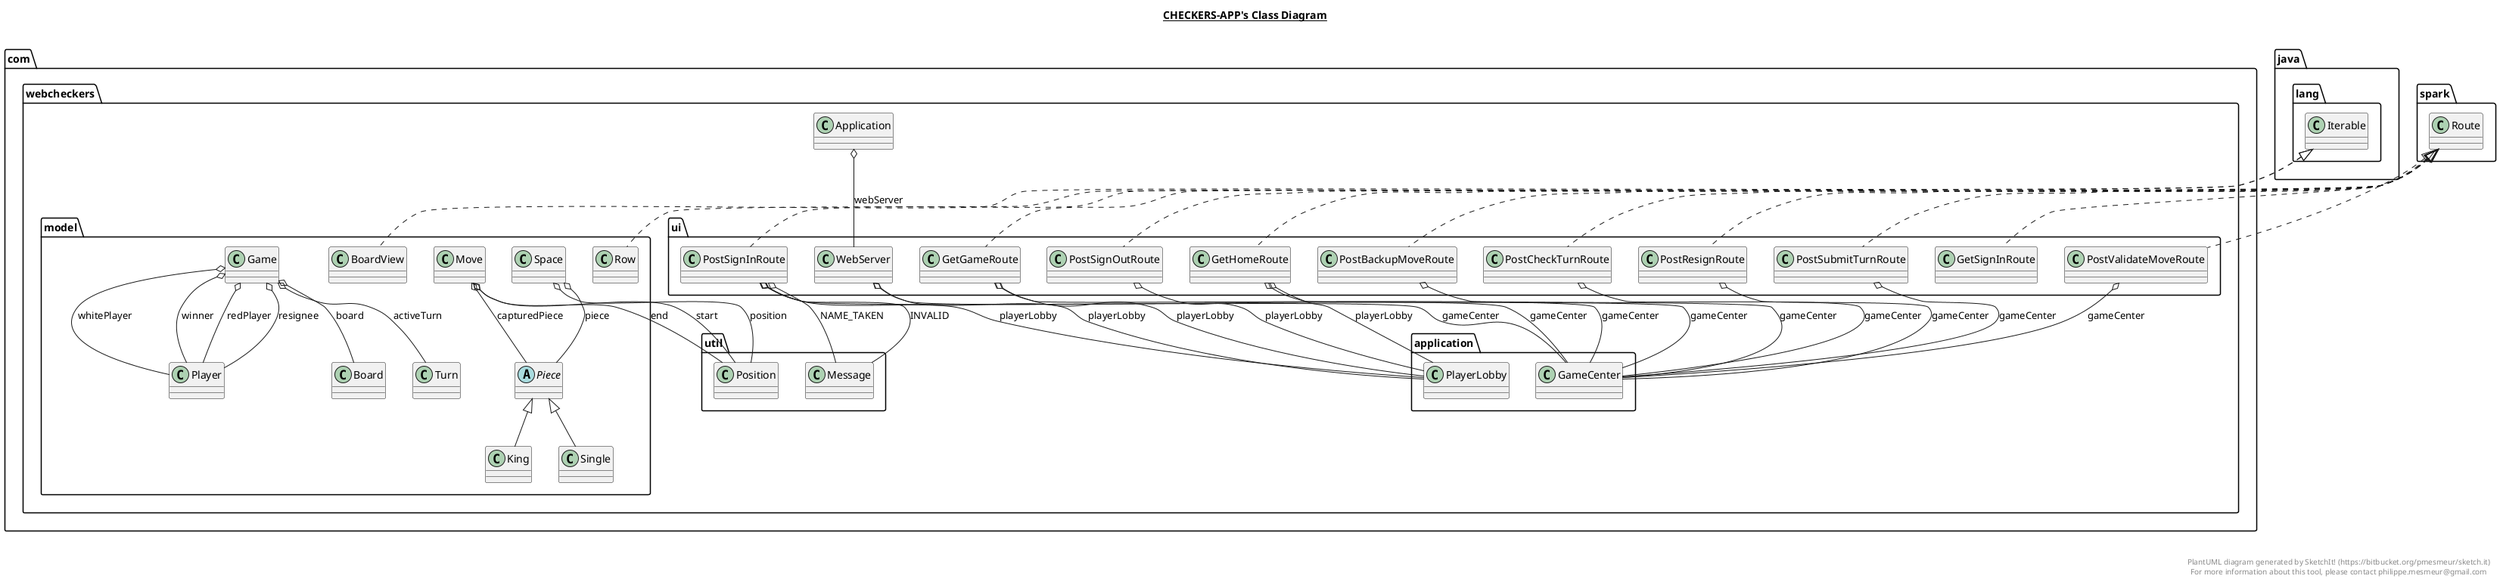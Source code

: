 @startuml

title __CHECKERS-APP's Class Diagram__\n

  namespace com.webcheckers {
    class com.webcheckers.Application {
    }
  }
  

  namespace com.webcheckers {
    namespace application {
      class com.webcheckers.application.GameCenter {
      }
    }
  }
  

  namespace com.webcheckers {
    namespace application {
      class com.webcheckers.application.PlayerLobby {
      }
    }
  }
  

  namespace com.webcheckers {
    namespace model {
      class com.webcheckers.model.Board {
      }
    }
  }
  

  namespace com.webcheckers {
    namespace model {
      class com.webcheckers.model.BoardView {
      }
    }
  }
  

  namespace com.webcheckers {
    namespace model {
      class com.webcheckers.model.Game {
      }
    }
  }
  

  namespace com.webcheckers {
    namespace model {
      class com.webcheckers.model.King {
      }
    }
  }
  

  namespace com.webcheckers {
    namespace model {
      class com.webcheckers.model.Move {
      }
    }
  }
  

  namespace com.webcheckers {
    namespace model {
      abstract class com.webcheckers.model.Piece {
      }
    }
  }
  

  namespace com.webcheckers {
    namespace model {
      class com.webcheckers.model.Player {
      }
    }
  }
  

  namespace com.webcheckers {
    namespace model {
      class com.webcheckers.model.Row {
      }
    }
  }
  

  namespace com.webcheckers {
    namespace model {
      class com.webcheckers.model.Single {
      }
    }
  }
  

  namespace com.webcheckers {
    namespace model {
      class com.webcheckers.model.Space {
      }
    }
  }
  

  namespace com.webcheckers {
    namespace model {
      class com.webcheckers.model.Turn {
      }
    }
  }
  

  namespace com.webcheckers {
    namespace ui {
      class com.webcheckers.ui.GetGameRoute {
      }
    }
  }
  

  namespace com.webcheckers {
    namespace ui {
      class com.webcheckers.ui.GetHomeRoute {
      }
    }
  }
  

  namespace com.webcheckers {
    namespace ui {
      class com.webcheckers.ui.GetSignInRoute {
      }
    }
  }
  

  namespace com.webcheckers {
    namespace ui {
      class com.webcheckers.ui.PostBackupMoveRoute {
      }
    }
  }
  

  namespace com.webcheckers {
    namespace ui {
      class com.webcheckers.ui.PostCheckTurnRoute {
      }
    }
  }
  

  namespace com.webcheckers {
    namespace ui {
      class com.webcheckers.ui.PostResignRoute {
      }
    }
  }
  

  namespace com.webcheckers {
    namespace ui {
      class com.webcheckers.ui.PostSignInRoute {
      }
    }
  }
  

  namespace com.webcheckers {
    namespace ui {
      class com.webcheckers.ui.PostSignOutRoute {
      }
    }
  }
  

  namespace com.webcheckers {
    namespace ui {
      class com.webcheckers.ui.PostSubmitTurnRoute {
      }
    }
  }
  

  namespace com.webcheckers {
    namespace ui {
      class com.webcheckers.ui.PostValidateMoveRoute {
      }
    }
  }
  

  namespace com.webcheckers {
    namespace ui {
      class com.webcheckers.ui.WebServer {
      }
    }
  }
  

  namespace com.webcheckers {
    namespace util {
      class com.webcheckers.util.Message {
      }
    }
  }
  

  namespace com.webcheckers {
    namespace util {
      class com.webcheckers.util.Position {
      }
    }
  }
  

  com.webcheckers.Application o-- com.webcheckers.ui.WebServer : webServer
  com.webcheckers.model.BoardView .up.|> java.lang.Iterable
  com.webcheckers.model.Game o-- com.webcheckers.model.Piece.Color : activeColor
  com.webcheckers.model.Game o-- com.webcheckers.model.Turn : activeTurn
  com.webcheckers.model.Game o-- com.webcheckers.model.Board : board
  com.webcheckers.model.Game o-- com.webcheckers.model.Player : redPlayer
  com.webcheckers.model.Game o-- com.webcheckers.model.Player : resignee
  com.webcheckers.model.Game o-- com.webcheckers.model.Player : whitePlayer
  com.webcheckers.model.Game o-- com.webcheckers.model.Player : winner
  com.webcheckers.model.King -up-|> com.webcheckers.model.Piece
  com.webcheckers.model.Move o-- com.webcheckers.model.Piece : capturedPiece
  com.webcheckers.model.Move o-- com.webcheckers.util.Position : end
  com.webcheckers.model.Move o-- com.webcheckers.model.Game.MoveResult : moveResult
  com.webcheckers.model.Move o-- com.webcheckers.util.Position : start
  com.webcheckers.model.Piece o-- com.webcheckers.model.Piece.Color : color
  com.webcheckers.model.Piece o-- com.webcheckers.model.Piece.Type : pieceType
  com.webcheckers.model.Row .up.|> java.lang.Iterable
  com.webcheckers.model.Single -up-|> com.webcheckers.model.Piece
  com.webcheckers.model.Space o-- com.webcheckers.model.Piece : piece
  com.webcheckers.model.Space o-- com.webcheckers.util.Position : position
  com.webcheckers.model.Space o-- com.webcheckers.model.Space.SpaceState : spaceState
  com.webcheckers.ui.GetGameRoute .up.|> spark.Route
  com.webcheckers.ui.GetGameRoute o-- com.webcheckers.application.GameCenter : gameCenter
  com.webcheckers.ui.GetGameRoute o-- com.webcheckers.application.PlayerLobby : playerLobby
  com.webcheckers.ui.GetHomeRoute .up.|> spark.Route
  com.webcheckers.ui.GetHomeRoute o-- com.webcheckers.application.GameCenter : gameCenter
  com.webcheckers.ui.GetHomeRoute o-- com.webcheckers.application.PlayerLobby : playerLobby
  com.webcheckers.ui.GetSignInRoute .up.|> spark.Route
  com.webcheckers.ui.PostBackupMoveRoute .up.|> spark.Route
  com.webcheckers.ui.PostBackupMoveRoute o-- com.webcheckers.application.GameCenter : gameCenter
  com.webcheckers.ui.PostCheckTurnRoute .up.|> spark.Route
  com.webcheckers.ui.PostCheckTurnRoute o-- com.webcheckers.application.GameCenter : gameCenter
  com.webcheckers.ui.PostResignRoute .up.|> spark.Route
  com.webcheckers.ui.PostResignRoute o-- com.webcheckers.application.GameCenter : gameCenter
  com.webcheckers.ui.PostSignInRoute .up.|> spark.Route
  com.webcheckers.ui.PostSignInRoute o-- com.webcheckers.util.Message : INVALID
  com.webcheckers.ui.PostSignInRoute o-- com.webcheckers.util.Message : NAME_TAKEN
  com.webcheckers.ui.PostSignInRoute o-- com.webcheckers.application.GameCenter : gameCenter
  com.webcheckers.ui.PostSignInRoute o-- com.webcheckers.application.PlayerLobby : playerLobby
  com.webcheckers.ui.PostSignOutRoute .up.|> spark.Route
  com.webcheckers.ui.PostSignOutRoute o-- com.webcheckers.application.PlayerLobby : playerLobby
  com.webcheckers.ui.PostSubmitTurnRoute .up.|> spark.Route
  com.webcheckers.ui.PostSubmitTurnRoute o-- com.webcheckers.application.GameCenter : gameCenter
  com.webcheckers.ui.PostValidateMoveRoute .up.|> spark.Route
  com.webcheckers.ui.PostValidateMoveRoute o-- com.webcheckers.application.GameCenter : gameCenter
  com.webcheckers.ui.WebServer o-- com.webcheckers.application.GameCenter : gameCenter
  com.webcheckers.ui.WebServer o-- com.webcheckers.application.PlayerLobby : playerLobby
  com.webcheckers.util.Message o-- com.webcheckers.util.Message.Type : pieceType


right footer


PlantUML diagram generated by SketchIt! (https://bitbucket.org/pmesmeur/sketch.it)
For more information about this tool, please contact philippe.mesmeur@gmail.com
endfooter

@enduml
